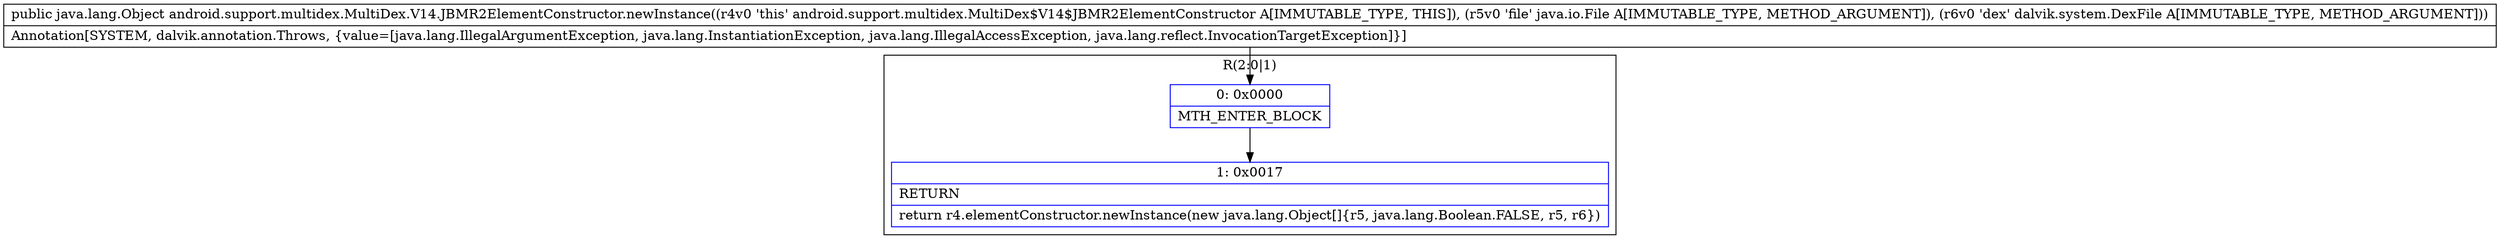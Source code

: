 digraph "CFG forandroid.support.multidex.MultiDex.V14.JBMR2ElementConstructor.newInstance(Ljava\/io\/File;Ldalvik\/system\/DexFile;)Ljava\/lang\/Object;" {
subgraph cluster_Region_2136621574 {
label = "R(2:0|1)";
node [shape=record,color=blue];
Node_0 [shape=record,label="{0\:\ 0x0000|MTH_ENTER_BLOCK\l}"];
Node_1 [shape=record,label="{1\:\ 0x0017|RETURN\l|return r4.elementConstructor.newInstance(new java.lang.Object[]\{r5, java.lang.Boolean.FALSE, r5, r6\})\l}"];
}
MethodNode[shape=record,label="{public java.lang.Object android.support.multidex.MultiDex.V14.JBMR2ElementConstructor.newInstance((r4v0 'this' android.support.multidex.MultiDex$V14$JBMR2ElementConstructor A[IMMUTABLE_TYPE, THIS]), (r5v0 'file' java.io.File A[IMMUTABLE_TYPE, METHOD_ARGUMENT]), (r6v0 'dex' dalvik.system.DexFile A[IMMUTABLE_TYPE, METHOD_ARGUMENT]))  | Annotation[SYSTEM, dalvik.annotation.Throws, \{value=[java.lang.IllegalArgumentException, java.lang.InstantiationException, java.lang.IllegalAccessException, java.lang.reflect.InvocationTargetException]\}]\l}"];
MethodNode -> Node_0;
Node_0 -> Node_1;
}

